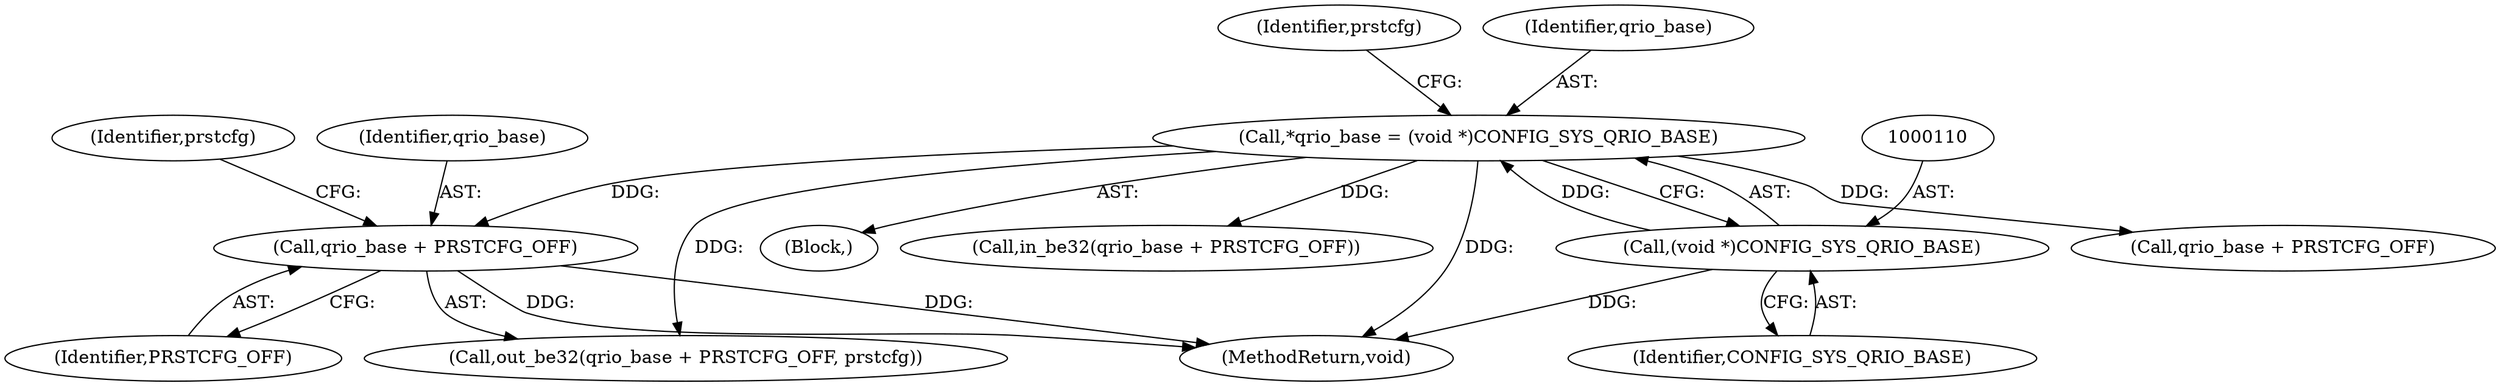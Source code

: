 digraph "0_u-boot_master_0@pointer" {
"1000152" [label="(Call,qrio_base + PRSTCFG_OFF)"];
"1000107" [label="(Call,*qrio_base = (void *)CONFIG_SYS_QRIO_BASE)"];
"1000109" [label="(Call,(void *)CONFIG_SYS_QRIO_BASE)"];
"1000113" [label="(Identifier,prstcfg)"];
"1000109" [label="(Call,(void *)CONFIG_SYS_QRIO_BASE)"];
"1000155" [label="(Identifier,prstcfg)"];
"1000115" [label="(Call,qrio_base + PRSTCFG_OFF)"];
"1000108" [label="(Identifier,qrio_base)"];
"1000153" [label="(Identifier,qrio_base)"];
"1000111" [label="(Identifier,CONFIG_SYS_QRIO_BASE)"];
"1000151" [label="(Call,out_be32(qrio_base + PRSTCFG_OFF, prstcfg))"];
"1000156" [label="(MethodReturn,void)"];
"1000103" [label="(Block,)"];
"1000154" [label="(Identifier,PRSTCFG_OFF)"];
"1000152" [label="(Call,qrio_base + PRSTCFG_OFF)"];
"1000114" [label="(Call,in_be32(qrio_base + PRSTCFG_OFF))"];
"1000107" [label="(Call,*qrio_base = (void *)CONFIG_SYS_QRIO_BASE)"];
"1000152" -> "1000151"  [label="AST: "];
"1000152" -> "1000154"  [label="CFG: "];
"1000153" -> "1000152"  [label="AST: "];
"1000154" -> "1000152"  [label="AST: "];
"1000155" -> "1000152"  [label="CFG: "];
"1000152" -> "1000156"  [label="DDG: "];
"1000152" -> "1000156"  [label="DDG: "];
"1000107" -> "1000152"  [label="DDG: "];
"1000107" -> "1000103"  [label="AST: "];
"1000107" -> "1000109"  [label="CFG: "];
"1000108" -> "1000107"  [label="AST: "];
"1000109" -> "1000107"  [label="AST: "];
"1000113" -> "1000107"  [label="CFG: "];
"1000107" -> "1000156"  [label="DDG: "];
"1000109" -> "1000107"  [label="DDG: "];
"1000107" -> "1000114"  [label="DDG: "];
"1000107" -> "1000115"  [label="DDG: "];
"1000107" -> "1000151"  [label="DDG: "];
"1000109" -> "1000111"  [label="CFG: "];
"1000110" -> "1000109"  [label="AST: "];
"1000111" -> "1000109"  [label="AST: "];
"1000109" -> "1000156"  [label="DDG: "];
}
